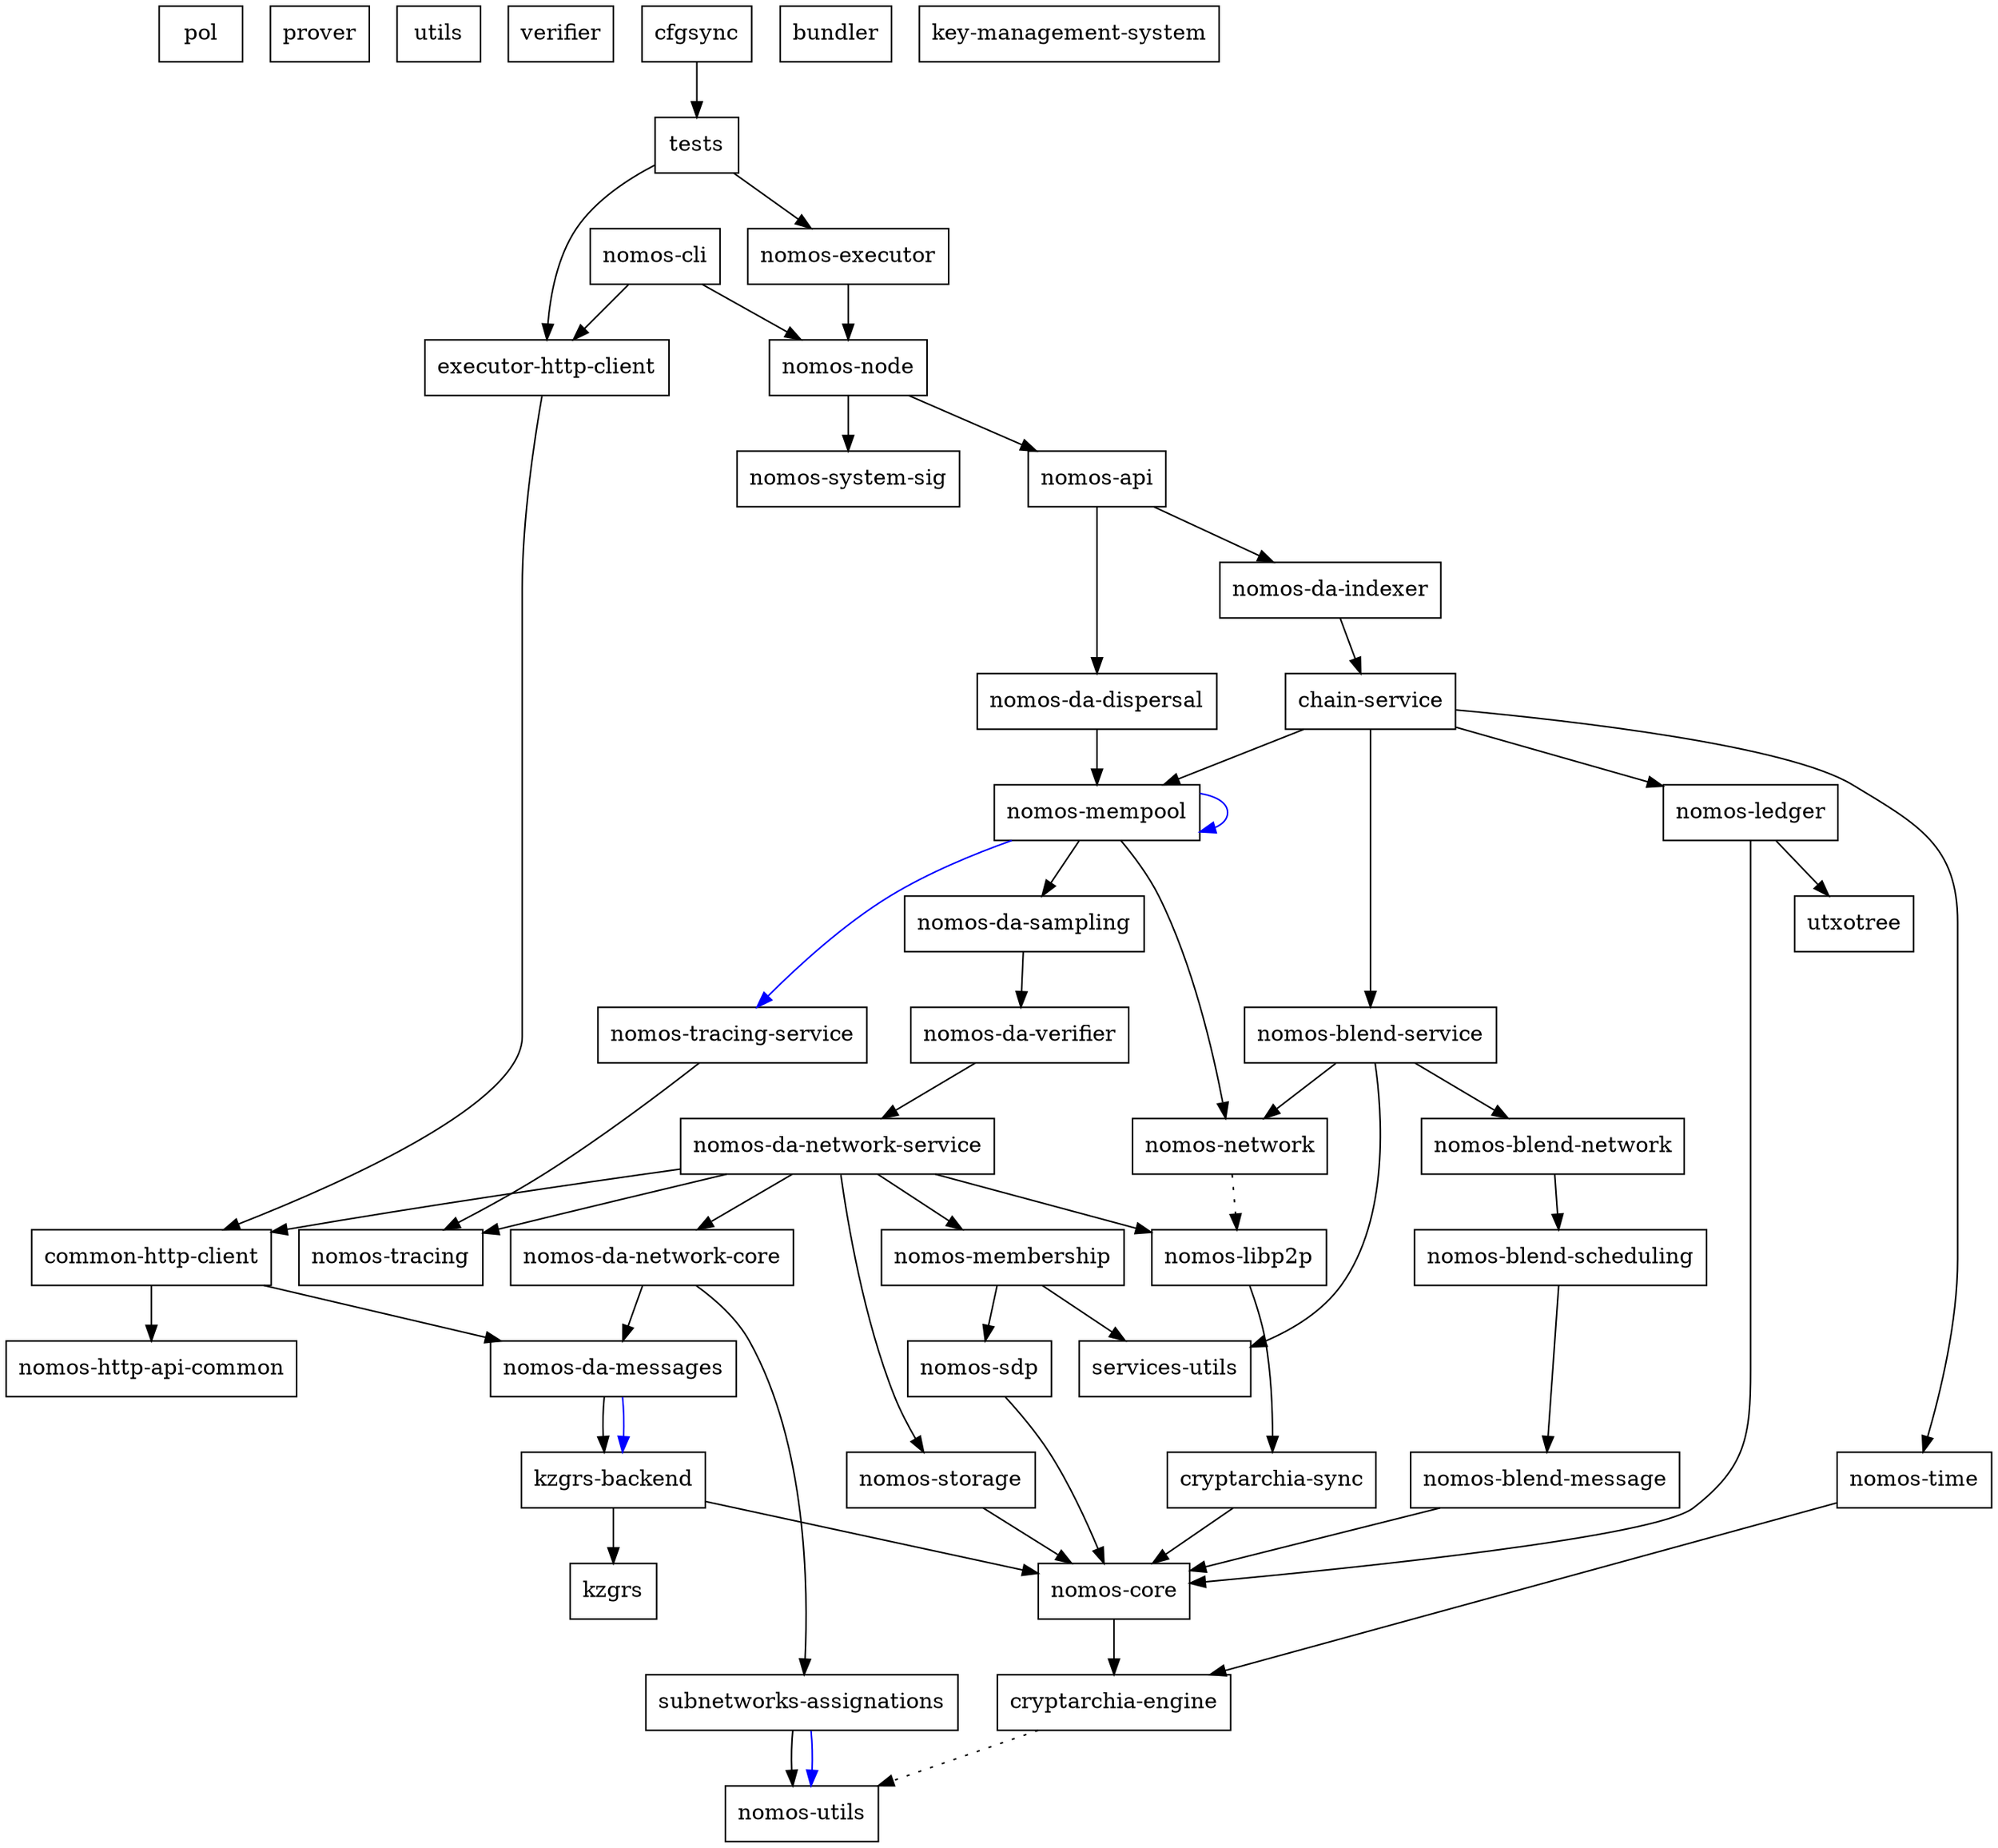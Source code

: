 digraph {
    0 [ label = "pol" shape = box]
    1 [ label = "prover" shape = box]
    2 [ label = "utils" shape = box]
    3 [ label = "verifier" shape = box]
    4 [ label = "cryptarchia-engine" shape = box]
    5 [ label = "nomos-utils" shape = box]
    6 [ label = "cryptarchia-sync" shape = box]
    7 [ label = "nomos-core" shape = box]
    8 [ label = "nomos-ledger" shape = box]
    9 [ label = "utxotree" shape = box]
    10 [ label = "nomos-http-api-common" shape = box]
    11 [ label = "nomos-executor" shape = box]
    12 [ label = "kzgrs-backend" shape = box]
    13 [ label = "kzgrs" shape = box]
    14 [ label = "nomos-api" shape = box]
    15 [ label = "chain-service" shape = box]
    16 [ label = "nomos-blend-service" shape = box]
    17 [ label = "nomos-blend-message" shape = box]
    18 [ label = "nomos-blend-network" shape = box]
    19 [ label = "nomos-blend-scheduling" shape = box]
    20 [ label = "nomos-libp2p" shape = box]
    21 [ label = "nomos-network" shape = box]
    22 [ label = "services-utils" shape = box]
    23 [ label = "nomos-da-sampling" shape = box]
    24 [ label = "nomos-da-network-core" shape = box]
    25 [ label = "nomos-da-messages" shape = box]
    26 [ label = "subnetworks-assignations" shape = box]
    27 [ label = "nomos-da-network-service" shape = box]
    28 [ label = "common-http-client" shape = box]
    29 [ label = "nomos-membership" shape = box]
    30 [ label = "nomos-sdp" shape = box]
    31 [ label = "nomos-storage" shape = box]
    32 [ label = "nomos-tracing" shape = box]
    33 [ label = "nomos-da-verifier" shape = box]
    34 [ label = "nomos-mempool" shape = box]
    35 [ label = "nomos-tracing-service" shape = box]
    36 [ label = "nomos-time" shape = box]
    37 [ label = "nomos-da-dispersal" shape = box]
    38 [ label = "nomos-da-indexer" shape = box]
    39 [ label = "nomos-node" shape = box]
    40 [ label = "nomos-system-sig" shape = box]
    41 [ label = "executor-http-client" shape = box]
    42 [ label = "bundler" shape = box]
    43 [ label = "nomos-cli" shape = box]
    44 [ label = "key-management-system" shape = box]
    45 [ label = "cfgsync" shape = box]
    46 [ label = "tests" shape = box]
    4 -> 5 [ style = dotted]
    6 -> 7 [ ]
    7 -> 4 [ ]
    8 -> 7 [ ]
    8 -> 9 [ ]
    11 -> 39 [ ]
    12 -> 13 [ ]
    12 -> 7 [ ]
    14 -> 37 [ ]
    14 -> 38 [ ]
    15 -> 16 [ ]
    15 -> 8 [ ]
    15 -> 34 [ ]
    15 -> 36 [ ]
    16 -> 18 [ ]
    16 -> 21 [ ]
    16 -> 22 [ ]
    17 -> 7 [ ]
    18 -> 19 [ ]
    19 -> 17 [ ]
    20 -> 6 [ ]
    21 -> 20 [ style = dotted]
    23 -> 33 [ ]
    24 -> 25 [ ]
    24 -> 26 [ ]
    25 -> 12 [ ]
    25 -> 12 [ color = blue]
    26 -> 5 [ ]
    26 -> 5 [ color = blue]
    27 -> 28 [ ]
    27 -> 24 [ ]
    27 -> 20 [ ]
    27 -> 29 [ ]
    27 -> 31 [ ]
    27 -> 32 [ ]
    28 -> 25 [ ]
    28 -> 10 [ ]
    29 -> 30 [ ]
    29 -> 22 [ ]
    30 -> 7 [ ]
    31 -> 7 [ ]
    33 -> 27 [ ]
    34 -> 23 [ ]
    34 -> 34 [ color = blue]
    34 -> 21 [ ]
    34 -> 35 [ color = blue]
    35 -> 32 [ ]
    36 -> 4 [ ]
    37 -> 34 [ ]
    38 -> 15 [ ]
    39 -> 14 [ ]
    39 -> 40 [ ]
    41 -> 28 [ ]
    43 -> 41 [ ]
    43 -> 39 [ ]
    45 -> 46 [ ]
    46 -> 41 [ ]
    46 -> 11 [ ]
}

